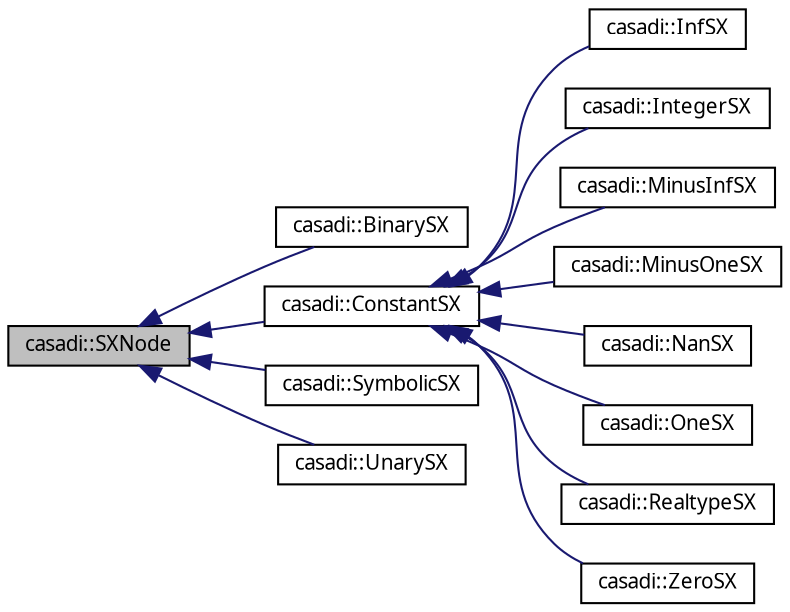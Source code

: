 digraph "casadi::SXNode"
{
  edge [fontname="FreeSans.ttf",fontsize="10",labelfontname="FreeSans.ttf",labelfontsize="10"];
  node [fontname="FreeSans.ttf",fontsize="10",shape=record];
  rankdir="LR";
  Node1 [label="casadi::SXNode",height=0.2,width=0.4,color="black", fillcolor="grey75", style="filled", fontcolor="black"];
  Node1 -> Node2 [dir="back",color="midnightblue",fontsize="10",style="solid",fontname="FreeSans.ttf"];
  Node2 [label="casadi::BinarySX",height=0.2,width=0.4,color="black", fillcolor="white", style="filled",URL="$dd/d51/classcasadi_1_1BinarySX.html",tooltip="Represents a basic binary operation on two SXElem nodes. "];
  Node1 -> Node3 [dir="back",color="midnightblue",fontsize="10",style="solid",fontname="FreeSans.ttf"];
  Node3 [label="casadi::ConstantSX",height=0.2,width=0.4,color="black", fillcolor="white", style="filled",URL="$db/d9d/classcasadi_1_1ConstantSX.html",tooltip="Represents a constant SX. "];
  Node3 -> Node4 [dir="back",color="midnightblue",fontsize="10",style="solid",fontname="FreeSans.ttf"];
  Node4 [label="casadi::InfSX",height=0.2,width=0.4,color="black", fillcolor="white", style="filled",URL="$df/d43/classcasadi_1_1InfSX.html",tooltip="Represents an infinity SX. "];
  Node3 -> Node5 [dir="back",color="midnightblue",fontsize="10",style="solid",fontname="FreeSans.ttf"];
  Node5 [label="casadi::IntegerSX",height=0.2,width=0.4,color="black", fillcolor="white", style="filled",URL="$d5/d6f/classcasadi_1_1IntegerSX.html",tooltip="Represents a constant integer SX. "];
  Node3 -> Node6 [dir="back",color="midnightblue",fontsize="10",style="solid",fontname="FreeSans.ttf"];
  Node6 [label="casadi::MinusInfSX",height=0.2,width=0.4,color="black", fillcolor="white", style="filled",URL="$d8/d0e/classcasadi_1_1MinusInfSX.html",tooltip="Represents a minus infinity SX. "];
  Node3 -> Node7 [dir="back",color="midnightblue",fontsize="10",style="solid",fontname="FreeSans.ttf"];
  Node7 [label="casadi::MinusOneSX",height=0.2,width=0.4,color="black", fillcolor="white", style="filled",URL="$d5/d25/classcasadi_1_1MinusOneSX.html",tooltip="Represents a minus one SX. "];
  Node3 -> Node8 [dir="back",color="midnightblue",fontsize="10",style="solid",fontname="FreeSans.ttf"];
  Node8 [label="casadi::NanSX",height=0.2,width=0.4,color="black", fillcolor="white", style="filled",URL="$db/d78/classcasadi_1_1NanSX.html",tooltip="Represents a not-a-number SX. "];
  Node3 -> Node9 [dir="back",color="midnightblue",fontsize="10",style="solid",fontname="FreeSans.ttf"];
  Node9 [label="casadi::OneSX",height=0.2,width=0.4,color="black", fillcolor="white", style="filled",URL="$d8/d5d/classcasadi_1_1OneSX.html",tooltip="Represents a one SX. "];
  Node3 -> Node10 [dir="back",color="midnightblue",fontsize="10",style="solid",fontname="FreeSans.ttf"];
  Node10 [label="casadi::RealtypeSX",height=0.2,width=0.4,color="black", fillcolor="white", style="filled",URL="$df/de7/classcasadi_1_1RealtypeSX.html",tooltip="DERIVED CLASSES. "];
  Node3 -> Node11 [dir="back",color="midnightblue",fontsize="10",style="solid",fontname="FreeSans.ttf"];
  Node11 [label="casadi::ZeroSX",height=0.2,width=0.4,color="black", fillcolor="white", style="filled",URL="$d7/dbe/classcasadi_1_1ZeroSX.html",tooltip="Represents a zero SX. "];
  Node1 -> Node12 [dir="back",color="midnightblue",fontsize="10",style="solid",fontname="FreeSans.ttf"];
  Node12 [label="casadi::SymbolicSX",height=0.2,width=0.4,color="black", fillcolor="white", style="filled",URL="$d6/de8/classcasadi_1_1SymbolicSX.html",tooltip="Represents a scalar symbolic expression. "];
  Node1 -> Node13 [dir="back",color="midnightblue",fontsize="10",style="solid",fontname="FreeSans.ttf"];
  Node13 [label="casadi::UnarySX",height=0.2,width=0.4,color="black", fillcolor="white", style="filled",URL="$d2/d8a/classcasadi_1_1UnarySX.html",tooltip="Represents a basic unary operation on an SXElem node. "];
}
